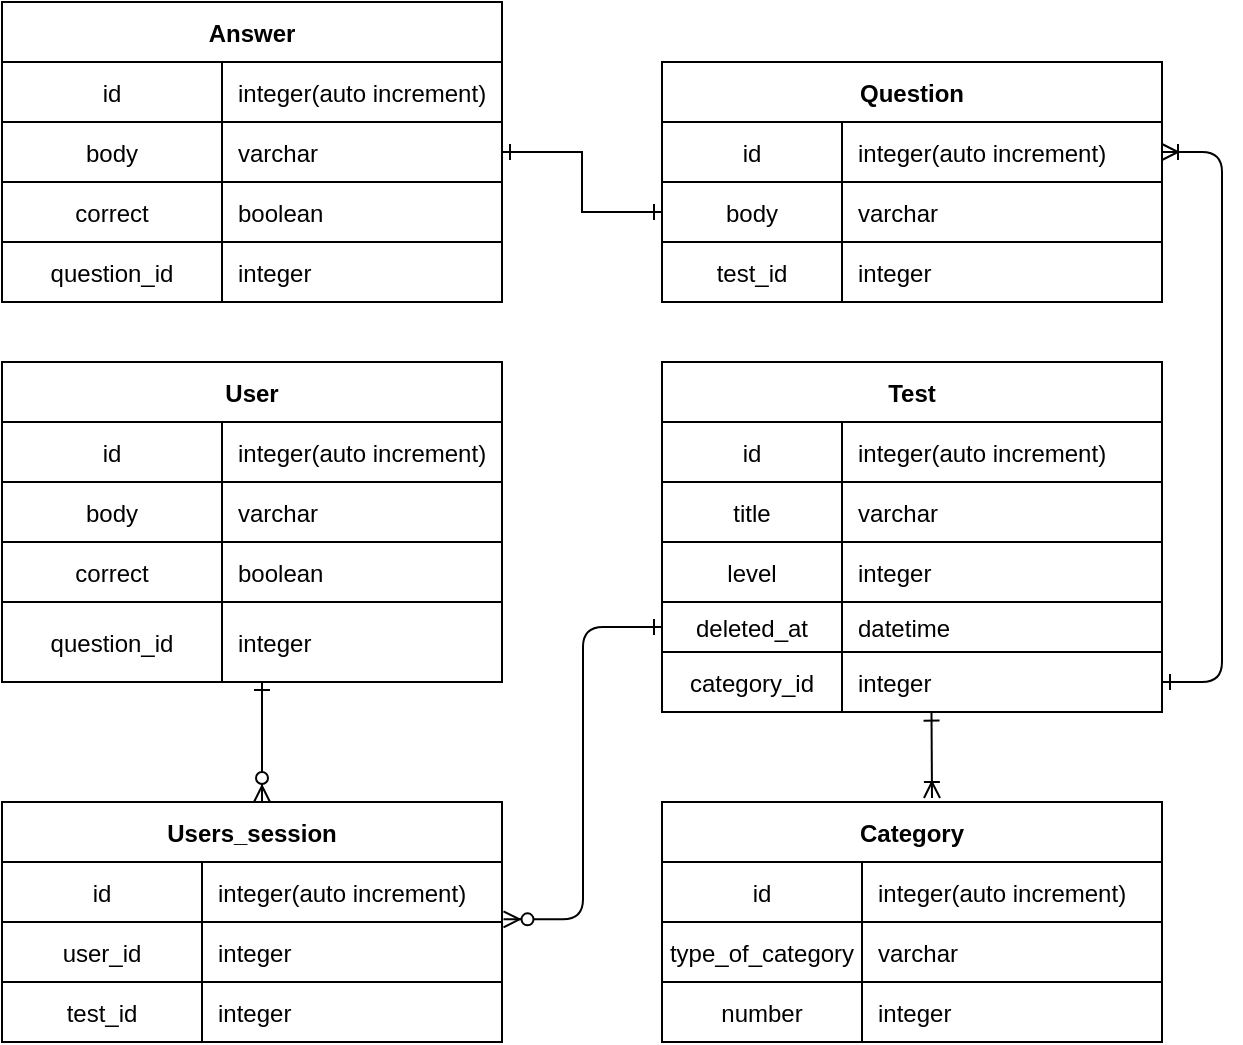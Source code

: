 <mxfile version="14.6.9" type="github"><diagram id="R2lEEEUBdFMjLlhIrx00" name="Page-1"><mxGraphModel dx="782" dy="497" grid="1" gridSize="10" guides="1" tooltips="1" connect="1" arrows="1" fold="1" page="1" pageScale="1" pageWidth="850" pageHeight="1100" math="0" shadow="0" extFonts="Permanent Marker^https://fonts.googleapis.com/css?family=Permanent+Marker"><root><mxCell id="0"/><mxCell id="1" parent="0"/><mxCell id="C-vyLk0tnHw3VtMMgP7b-12" value="" style="edgeStyle=entityRelationEdgeStyle;endArrow=ERone;startArrow=ERoneToMany;endFill=0;startFill=0;" parent="1" source="C-vyLk0tnHw3VtMMgP7b-3" target="C-vyLk0tnHw3VtMMgP7b-17" edge="1"><mxGeometry width="100" height="100" relative="1" as="geometry"><mxPoint x="400" y="180" as="sourcePoint"/><mxPoint x="460" y="205" as="targetPoint"/></mxGeometry></mxCell><mxCell id="C-vyLk0tnHw3VtMMgP7b-2" value="Question" style="shape=table;startSize=30;container=1;collapsible=1;childLayout=tableLayout;fixedRows=1;rowLines=0;fontStyle=1;align=center;resizeLast=1;" parent="1" vertex="1"><mxGeometry x="450" y="120" width="250" height="120" as="geometry"/></mxCell><mxCell id="C-vyLk0tnHw3VtMMgP7b-3" value="" style="shape=partialRectangle;collapsible=0;dropTarget=0;pointerEvents=0;fillColor=none;points=[[0,0.5],[1,0.5]];portConstraint=eastwest;top=0;left=0;right=0;bottom=1;" parent="C-vyLk0tnHw3VtMMgP7b-2" vertex="1"><mxGeometry y="30" width="250" height="30" as="geometry"/></mxCell><mxCell id="C-vyLk0tnHw3VtMMgP7b-4" value="id" style="shape=partialRectangle;overflow=hidden;connectable=0;fillColor=none;top=0;left=0;bottom=0;right=0;fontStyle=0;" parent="C-vyLk0tnHw3VtMMgP7b-3" vertex="1"><mxGeometry width="90" height="30" as="geometry"/></mxCell><mxCell id="C-vyLk0tnHw3VtMMgP7b-5" value="integer(auto increment)" style="shape=partialRectangle;overflow=hidden;connectable=0;fillColor=none;top=0;left=0;bottom=0;right=0;align=left;spacingLeft=6;fontStyle=0;" parent="C-vyLk0tnHw3VtMMgP7b-3" vertex="1"><mxGeometry x="90" width="160" height="30" as="geometry"/></mxCell><mxCell id="QXg5cKIMMQnff4yUN_RT-54" style="shape=partialRectangle;collapsible=0;dropTarget=0;pointerEvents=0;fillColor=none;points=[[0,0.5],[1,0.5]];portConstraint=eastwest;top=0;left=0;right=0;bottom=1;" parent="C-vyLk0tnHw3VtMMgP7b-2" vertex="1"><mxGeometry y="60" width="250" height="30" as="geometry"/></mxCell><mxCell id="QXg5cKIMMQnff4yUN_RT-55" value="body" style="shape=partialRectangle;overflow=hidden;connectable=0;fillColor=none;top=0;left=0;bottom=0;right=0;fontStyle=0;" parent="QXg5cKIMMQnff4yUN_RT-54" vertex="1"><mxGeometry width="90" height="30" as="geometry"/></mxCell><mxCell id="QXg5cKIMMQnff4yUN_RT-56" value="varchar" style="shape=partialRectangle;overflow=hidden;connectable=0;fillColor=none;top=0;left=0;bottom=0;right=0;align=left;spacingLeft=6;fontStyle=0;" parent="QXg5cKIMMQnff4yUN_RT-54" vertex="1"><mxGeometry x="90" width="160" height="30" as="geometry"/></mxCell><mxCell id="QXg5cKIMMQnff4yUN_RT-51" style="shape=partialRectangle;collapsible=0;dropTarget=0;pointerEvents=0;fillColor=none;points=[[0,0.5],[1,0.5]];portConstraint=eastwest;top=0;left=0;right=0;bottom=1;" parent="C-vyLk0tnHw3VtMMgP7b-2" vertex="1"><mxGeometry y="90" width="250" height="30" as="geometry"/></mxCell><mxCell id="QXg5cKIMMQnff4yUN_RT-52" value="test_id" style="shape=partialRectangle;overflow=hidden;connectable=0;fillColor=none;top=0;left=0;bottom=0;right=0;fontStyle=0;" parent="QXg5cKIMMQnff4yUN_RT-51" vertex="1"><mxGeometry width="90" height="30" as="geometry"/></mxCell><mxCell id="QXg5cKIMMQnff4yUN_RT-53" value="integer" style="shape=partialRectangle;overflow=hidden;connectable=0;fillColor=none;top=0;left=0;bottom=0;right=0;align=left;spacingLeft=6;fontStyle=0;" parent="QXg5cKIMMQnff4yUN_RT-51" vertex="1"><mxGeometry x="90" width="160" height="30" as="geometry"/></mxCell><mxCell id="C-vyLk0tnHw3VtMMgP7b-13" value="Test" style="shape=table;startSize=30;container=1;collapsible=1;childLayout=tableLayout;fixedRows=1;rowLines=0;fontStyle=1;align=center;resizeLast=1;" parent="1" vertex="1"><mxGeometry x="450" y="270" width="250" height="175" as="geometry"/></mxCell><mxCell id="C-vyLk0tnHw3VtMMgP7b-14" value="" style="shape=partialRectangle;collapsible=0;dropTarget=0;pointerEvents=0;fillColor=none;points=[[0,0.5],[1,0.5]];portConstraint=eastwest;top=0;left=0;right=0;bottom=1;" parent="C-vyLk0tnHw3VtMMgP7b-13" vertex="1"><mxGeometry y="30" width="250" height="30" as="geometry"/></mxCell><mxCell id="C-vyLk0tnHw3VtMMgP7b-15" value="id" style="shape=partialRectangle;overflow=hidden;connectable=0;fillColor=none;top=0;left=0;bottom=0;right=0;fontStyle=0;" parent="C-vyLk0tnHw3VtMMgP7b-14" vertex="1"><mxGeometry width="90" height="30" as="geometry"/></mxCell><mxCell id="C-vyLk0tnHw3VtMMgP7b-16" value="integer(auto increment)" style="shape=partialRectangle;overflow=hidden;connectable=0;fillColor=none;top=0;left=0;bottom=0;right=0;align=left;spacingLeft=6;fontStyle=0;" parent="C-vyLk0tnHw3VtMMgP7b-14" vertex="1"><mxGeometry x="90" width="160" height="30" as="geometry"/></mxCell><mxCell id="QXg5cKIMMQnff4yUN_RT-69" style="shape=partialRectangle;collapsible=0;dropTarget=0;pointerEvents=0;fillColor=none;points=[[0,0.5],[1,0.5]];portConstraint=eastwest;top=0;left=0;right=0;bottom=1;" parent="C-vyLk0tnHw3VtMMgP7b-13" vertex="1"><mxGeometry y="60" width="250" height="30" as="geometry"/></mxCell><mxCell id="QXg5cKIMMQnff4yUN_RT-70" value="title" style="shape=partialRectangle;overflow=hidden;connectable=0;fillColor=none;top=0;left=0;bottom=0;right=0;fontStyle=0;" parent="QXg5cKIMMQnff4yUN_RT-69" vertex="1"><mxGeometry width="90" height="30" as="geometry"/></mxCell><mxCell id="QXg5cKIMMQnff4yUN_RT-71" value="varchar" style="shape=partialRectangle;overflow=hidden;connectable=0;fillColor=none;top=0;left=0;bottom=0;right=0;align=left;spacingLeft=6;fontStyle=0;" parent="QXg5cKIMMQnff4yUN_RT-69" vertex="1"><mxGeometry x="90" width="160" height="30" as="geometry"/></mxCell><mxCell id="QXg5cKIMMQnff4yUN_RT-78" style="shape=partialRectangle;collapsible=0;dropTarget=0;pointerEvents=0;fillColor=none;points=[[0,0.5],[1,0.5]];portConstraint=eastwest;top=0;left=0;right=0;bottom=1;" parent="C-vyLk0tnHw3VtMMgP7b-13" vertex="1"><mxGeometry y="90" width="250" height="30" as="geometry"/></mxCell><mxCell id="QXg5cKIMMQnff4yUN_RT-79" value="level" style="shape=partialRectangle;overflow=hidden;connectable=0;fillColor=none;top=0;left=0;bottom=0;right=0;fontStyle=0;" parent="QXg5cKIMMQnff4yUN_RT-78" vertex="1"><mxGeometry width="90" height="30" as="geometry"/></mxCell><mxCell id="QXg5cKIMMQnff4yUN_RT-80" value="integer" style="shape=partialRectangle;overflow=hidden;connectable=0;fillColor=none;top=0;left=0;bottom=0;right=0;align=left;spacingLeft=6;fontStyle=0;" parent="QXg5cKIMMQnff4yUN_RT-78" vertex="1"><mxGeometry x="90" width="160" height="30" as="geometry"/></mxCell><mxCell id="QXg5cKIMMQnff4yUN_RT-75" style="shape=partialRectangle;collapsible=0;dropTarget=0;pointerEvents=0;fillColor=none;points=[[0,0.5],[1,0.5]];portConstraint=eastwest;top=0;left=0;right=0;bottom=1;" parent="C-vyLk0tnHw3VtMMgP7b-13" vertex="1"><mxGeometry y="120" width="250" height="25" as="geometry"/></mxCell><mxCell id="QXg5cKIMMQnff4yUN_RT-76" value="deleted_at" style="shape=partialRectangle;overflow=hidden;connectable=0;fillColor=none;top=0;left=0;bottom=0;right=0;fontStyle=0;" parent="QXg5cKIMMQnff4yUN_RT-75" vertex="1"><mxGeometry width="90" height="25" as="geometry"/></mxCell><mxCell id="QXg5cKIMMQnff4yUN_RT-77" value="datetime" style="shape=partialRectangle;overflow=hidden;connectable=0;fillColor=none;top=0;left=0;bottom=0;right=0;align=left;spacingLeft=6;fontStyle=0;" parent="QXg5cKIMMQnff4yUN_RT-75" vertex="1"><mxGeometry x="90" width="160" height="25" as="geometry"/></mxCell><mxCell id="C-vyLk0tnHw3VtMMgP7b-17" value="" style="shape=partialRectangle;collapsible=0;dropTarget=0;pointerEvents=0;fillColor=none;points=[[0,0.5],[1,0.5]];portConstraint=eastwest;top=0;left=0;right=0;bottom=0;" parent="C-vyLk0tnHw3VtMMgP7b-13" vertex="1"><mxGeometry y="145" width="250" height="30" as="geometry"/></mxCell><mxCell id="C-vyLk0tnHw3VtMMgP7b-18" value="category_id" style="shape=partialRectangle;overflow=hidden;connectable=0;fillColor=none;top=0;left=0;bottom=0;right=0;" parent="C-vyLk0tnHw3VtMMgP7b-17" vertex="1"><mxGeometry width="90" height="30" as="geometry"/></mxCell><mxCell id="C-vyLk0tnHw3VtMMgP7b-19" value="integer" style="shape=partialRectangle;overflow=hidden;connectable=0;fillColor=none;top=0;left=0;bottom=0;right=0;align=left;spacingLeft=6;" parent="C-vyLk0tnHw3VtMMgP7b-17" vertex="1"><mxGeometry x="90" width="160" height="30" as="geometry"/></mxCell><mxCell id="C-vyLk0tnHw3VtMMgP7b-23" value="Answer" style="shape=table;startSize=30;container=1;collapsible=1;childLayout=tableLayout;fixedRows=1;rowLines=0;fontStyle=1;align=center;resizeLast=1;" parent="1" vertex="1"><mxGeometry x="120" y="90" width="250" height="150" as="geometry"><mxRectangle x="120" y="120" width="80" height="30" as="alternateBounds"/></mxGeometry></mxCell><mxCell id="QXg5cKIMMQnff4yUN_RT-41" style="shape=partialRectangle;collapsible=0;dropTarget=0;pointerEvents=0;fillColor=none;points=[[0,0.5],[1,0.5]];portConstraint=eastwest;top=0;left=0;right=0;bottom=1;" parent="C-vyLk0tnHw3VtMMgP7b-23" vertex="1"><mxGeometry y="30" width="250" height="30" as="geometry"/></mxCell><mxCell id="QXg5cKIMMQnff4yUN_RT-42" value="id" style="shape=partialRectangle;overflow=hidden;connectable=0;fillColor=none;top=0;left=0;bottom=0;right=0;fontStyle=0;" parent="QXg5cKIMMQnff4yUN_RT-41" vertex="1"><mxGeometry width="110" height="30" as="geometry"/></mxCell><mxCell id="QXg5cKIMMQnff4yUN_RT-43" value="integer(auto increment)" style="shape=partialRectangle;overflow=hidden;connectable=0;fillColor=none;top=0;left=0;bottom=0;right=0;align=left;spacingLeft=6;fontStyle=0;" parent="QXg5cKIMMQnff4yUN_RT-41" vertex="1"><mxGeometry x="110" width="140" height="30" as="geometry"/></mxCell><mxCell id="C-vyLk0tnHw3VtMMgP7b-24" value="" style="shape=partialRectangle;collapsible=0;dropTarget=0;pointerEvents=0;fillColor=none;points=[[0,0.5],[1,0.5]];portConstraint=eastwest;top=0;left=0;right=0;bottom=1;" parent="C-vyLk0tnHw3VtMMgP7b-23" vertex="1"><mxGeometry y="60" width="250" height="30" as="geometry"/></mxCell><mxCell id="C-vyLk0tnHw3VtMMgP7b-25" value="body" style="shape=partialRectangle;overflow=hidden;connectable=0;fillColor=none;top=0;left=0;bottom=0;right=0;fontStyle=0;" parent="C-vyLk0tnHw3VtMMgP7b-24" vertex="1"><mxGeometry width="110" height="30" as="geometry"/></mxCell><mxCell id="C-vyLk0tnHw3VtMMgP7b-26" value="varchar" style="shape=partialRectangle;overflow=hidden;connectable=0;fillColor=none;top=0;left=0;bottom=0;right=0;align=left;spacingLeft=6;fontStyle=0;" parent="C-vyLk0tnHw3VtMMgP7b-24" vertex="1"><mxGeometry x="110" width="140" height="30" as="geometry"/></mxCell><mxCell id="QXg5cKIMMQnff4yUN_RT-38" style="shape=partialRectangle;collapsible=0;dropTarget=0;pointerEvents=0;fillColor=none;points=[[0,0.5],[1,0.5]];portConstraint=eastwest;top=0;left=0;right=0;bottom=1;" parent="C-vyLk0tnHw3VtMMgP7b-23" vertex="1"><mxGeometry y="90" width="250" height="30" as="geometry"/></mxCell><mxCell id="QXg5cKIMMQnff4yUN_RT-39" value="correct" style="shape=partialRectangle;overflow=hidden;connectable=0;fillColor=none;top=0;left=0;bottom=0;right=0;fontStyle=0;" parent="QXg5cKIMMQnff4yUN_RT-38" vertex="1"><mxGeometry width="110" height="30" as="geometry"/></mxCell><mxCell id="QXg5cKIMMQnff4yUN_RT-40" value="boolean" style="shape=partialRectangle;overflow=hidden;connectable=0;fillColor=none;top=0;left=0;bottom=0;right=0;align=left;spacingLeft=6;fontStyle=0;" parent="QXg5cKIMMQnff4yUN_RT-38" vertex="1"><mxGeometry x="110" width="140" height="30" as="geometry"/></mxCell><mxCell id="QXg5cKIMMQnff4yUN_RT-35" style="shape=partialRectangle;collapsible=0;dropTarget=0;pointerEvents=0;fillColor=none;points=[[0,0.5],[1,0.5]];portConstraint=eastwest;top=0;left=0;right=0;bottom=1;" parent="C-vyLk0tnHw3VtMMgP7b-23" vertex="1"><mxGeometry y="120" width="250" height="30" as="geometry"/></mxCell><mxCell id="QXg5cKIMMQnff4yUN_RT-36" value="question_id" style="shape=partialRectangle;overflow=hidden;connectable=0;fillColor=none;top=0;left=0;bottom=0;right=0;fontStyle=0;" parent="QXg5cKIMMQnff4yUN_RT-35" vertex="1"><mxGeometry width="110" height="30" as="geometry"/></mxCell><mxCell id="QXg5cKIMMQnff4yUN_RT-37" value="integer" style="shape=partialRectangle;overflow=hidden;connectable=0;fillColor=none;top=0;left=0;bottom=0;right=0;align=left;spacingLeft=6;fontStyle=0;" parent="QXg5cKIMMQnff4yUN_RT-35" vertex="1"><mxGeometry x="110" width="140" height="30" as="geometry"/></mxCell><mxCell id="QXg5cKIMMQnff4yUN_RT-10" value="Category" style="shape=table;startSize=30;container=1;collapsible=1;childLayout=tableLayout;fixedRows=1;rowLines=0;fontStyle=1;align=center;resizeLast=1;" parent="1" vertex="1"><mxGeometry x="450" y="490" width="250" height="120" as="geometry"/></mxCell><mxCell id="QXg5cKIMMQnff4yUN_RT-11" value="" style="shape=partialRectangle;collapsible=0;dropTarget=0;pointerEvents=0;fillColor=none;points=[[0,0.5],[1,0.5]];portConstraint=eastwest;top=0;left=0;right=0;bottom=1;" parent="QXg5cKIMMQnff4yUN_RT-10" vertex="1"><mxGeometry y="30" width="250" height="30" as="geometry"/></mxCell><mxCell id="QXg5cKIMMQnff4yUN_RT-12" value="id" style="shape=partialRectangle;overflow=hidden;connectable=0;fillColor=none;top=0;left=0;bottom=0;right=0;fontStyle=0;" parent="QXg5cKIMMQnff4yUN_RT-11" vertex="1"><mxGeometry width="100" height="30" as="geometry"/></mxCell><mxCell id="QXg5cKIMMQnff4yUN_RT-13" value="integer(auto increment)" style="shape=partialRectangle;overflow=hidden;connectable=0;fillColor=none;top=0;left=0;bottom=0;right=0;align=left;spacingLeft=6;fontStyle=0;" parent="QXg5cKIMMQnff4yUN_RT-11" vertex="1"><mxGeometry x="100" width="150" height="30" as="geometry"/></mxCell><mxCell id="QXg5cKIMMQnff4yUN_RT-82" style="shape=partialRectangle;collapsible=0;dropTarget=0;pointerEvents=0;fillColor=none;points=[[0,0.5],[1,0.5]];portConstraint=eastwest;top=0;left=0;right=0;bottom=1;" parent="QXg5cKIMMQnff4yUN_RT-10" vertex="1"><mxGeometry y="60" width="250" height="30" as="geometry"/></mxCell><mxCell id="QXg5cKIMMQnff4yUN_RT-83" value="type_of_category" style="shape=partialRectangle;overflow=hidden;connectable=0;fillColor=none;top=0;left=0;bottom=0;right=0;fontStyle=0;" parent="QXg5cKIMMQnff4yUN_RT-82" vertex="1"><mxGeometry width="100" height="30" as="geometry"/></mxCell><mxCell id="QXg5cKIMMQnff4yUN_RT-84" value="varchar" style="shape=partialRectangle;overflow=hidden;connectable=0;fillColor=none;top=0;left=0;bottom=0;right=0;align=left;spacingLeft=6;fontStyle=0;" parent="QXg5cKIMMQnff4yUN_RT-82" vertex="1"><mxGeometry x="100" width="150" height="30" as="geometry"/></mxCell><mxCell id="QXg5cKIMMQnff4yUN_RT-14" value="" style="shape=partialRectangle;collapsible=0;dropTarget=0;pointerEvents=0;fillColor=none;points=[[0,0.5],[1,0.5]];portConstraint=eastwest;top=0;left=0;right=0;bottom=0;" parent="QXg5cKIMMQnff4yUN_RT-10" vertex="1"><mxGeometry y="90" width="250" height="30" as="geometry"/></mxCell><mxCell id="QXg5cKIMMQnff4yUN_RT-15" value="number" style="shape=partialRectangle;overflow=hidden;connectable=0;fillColor=none;top=0;left=0;bottom=0;right=0;" parent="QXg5cKIMMQnff4yUN_RT-14" vertex="1"><mxGeometry width="100" height="30" as="geometry"/></mxCell><mxCell id="QXg5cKIMMQnff4yUN_RT-16" value="integer" style="shape=partialRectangle;overflow=hidden;connectable=0;fillColor=none;top=0;left=0;bottom=0;right=0;align=left;spacingLeft=6;" parent="QXg5cKIMMQnff4yUN_RT-14" vertex="1"><mxGeometry x="100" width="150" height="30" as="geometry"/></mxCell><mxCell id="QXg5cKIMMQnff4yUN_RT-65" value="" style="edgeStyle=orthogonalEdgeStyle;rounded=0;orthogonalLoop=1;jettySize=auto;html=1;exitX=1;exitY=0.5;exitDx=0;exitDy=0;entryX=0;entryY=0.5;entryDx=0;entryDy=0;endArrow=ERone;endFill=0;startArrow=ERone;startFill=0;" parent="1" source="C-vyLk0tnHw3VtMMgP7b-24" target="QXg5cKIMMQnff4yUN_RT-54" edge="1"><mxGeometry relative="1" as="geometry"><mxPoint x="255" y="290" as="sourcePoint"/><mxPoint x="255" y="370" as="targetPoint"/></mxGeometry></mxCell><mxCell id="QXg5cKIMMQnff4yUN_RT-81" value="" style="endArrow=ERone;startArrow=ERoneToMany;endFill=0;startFill=0;entryX=0.539;entryY=1.011;entryDx=0;entryDy=0;entryPerimeter=0;" parent="1" target="C-vyLk0tnHw3VtMMgP7b-17" edge="1"><mxGeometry width="100" height="100" relative="1" as="geometry"><mxPoint x="585" y="488" as="sourcePoint"/><mxPoint x="586" y="445" as="targetPoint"/></mxGeometry></mxCell><mxCell id="QXg5cKIMMQnff4yUN_RT-87" value="User" style="shape=table;startSize=30;container=1;collapsible=1;childLayout=tableLayout;fixedRows=1;rowLines=0;fontStyle=1;align=center;resizeLast=1;" parent="1" vertex="1"><mxGeometry x="120" y="270" width="250" height="160" as="geometry"><mxRectangle x="120" y="120" width="80" height="30" as="alternateBounds"/></mxGeometry></mxCell><mxCell id="QXg5cKIMMQnff4yUN_RT-88" style="shape=partialRectangle;collapsible=0;dropTarget=0;pointerEvents=0;fillColor=none;points=[[0,0.5],[1,0.5]];portConstraint=eastwest;top=0;left=0;right=0;bottom=1;" parent="QXg5cKIMMQnff4yUN_RT-87" vertex="1"><mxGeometry y="30" width="250" height="30" as="geometry"/></mxCell><mxCell id="QXg5cKIMMQnff4yUN_RT-89" value="id" style="shape=partialRectangle;overflow=hidden;connectable=0;fillColor=none;top=0;left=0;bottom=0;right=0;fontStyle=0;" parent="QXg5cKIMMQnff4yUN_RT-88" vertex="1"><mxGeometry width="110" height="30" as="geometry"/></mxCell><mxCell id="QXg5cKIMMQnff4yUN_RT-90" value="integer(auto increment)" style="shape=partialRectangle;overflow=hidden;connectable=0;fillColor=none;top=0;left=0;bottom=0;right=0;align=left;spacingLeft=6;fontStyle=0;" parent="QXg5cKIMMQnff4yUN_RT-88" vertex="1"><mxGeometry x="110" width="140" height="30" as="geometry"/></mxCell><mxCell id="QXg5cKIMMQnff4yUN_RT-91" value="" style="shape=partialRectangle;collapsible=0;dropTarget=0;pointerEvents=0;fillColor=none;points=[[0,0.5],[1,0.5]];portConstraint=eastwest;top=0;left=0;right=0;bottom=1;" parent="QXg5cKIMMQnff4yUN_RT-87" vertex="1"><mxGeometry y="60" width="250" height="30" as="geometry"/></mxCell><mxCell id="QXg5cKIMMQnff4yUN_RT-92" value="body" style="shape=partialRectangle;overflow=hidden;connectable=0;fillColor=none;top=0;left=0;bottom=0;right=0;fontStyle=0;" parent="QXg5cKIMMQnff4yUN_RT-91" vertex="1"><mxGeometry width="110" height="30" as="geometry"/></mxCell><mxCell id="QXg5cKIMMQnff4yUN_RT-93" value="varchar" style="shape=partialRectangle;overflow=hidden;connectable=0;fillColor=none;top=0;left=0;bottom=0;right=0;align=left;spacingLeft=6;fontStyle=0;" parent="QXg5cKIMMQnff4yUN_RT-91" vertex="1"><mxGeometry x="110" width="140" height="30" as="geometry"/></mxCell><mxCell id="QXg5cKIMMQnff4yUN_RT-94" style="shape=partialRectangle;collapsible=0;dropTarget=0;pointerEvents=0;fillColor=none;points=[[0,0.5],[1,0.5]];portConstraint=eastwest;top=0;left=0;right=0;bottom=1;" parent="QXg5cKIMMQnff4yUN_RT-87" vertex="1"><mxGeometry y="90" width="250" height="30" as="geometry"/></mxCell><mxCell id="QXg5cKIMMQnff4yUN_RT-95" value="correct" style="shape=partialRectangle;overflow=hidden;connectable=0;fillColor=none;top=0;left=0;bottom=0;right=0;fontStyle=0;" parent="QXg5cKIMMQnff4yUN_RT-94" vertex="1"><mxGeometry width="110" height="30" as="geometry"/></mxCell><mxCell id="QXg5cKIMMQnff4yUN_RT-96" value="boolean" style="shape=partialRectangle;overflow=hidden;connectable=0;fillColor=none;top=0;left=0;bottom=0;right=0;align=left;spacingLeft=6;fontStyle=0;" parent="QXg5cKIMMQnff4yUN_RT-94" vertex="1"><mxGeometry x="110" width="140" height="30" as="geometry"/></mxCell><mxCell id="QXg5cKIMMQnff4yUN_RT-97" style="shape=partialRectangle;collapsible=0;dropTarget=0;pointerEvents=0;fillColor=none;points=[[0,0.5],[1,0.5]];portConstraint=eastwest;top=0;left=0;right=0;bottom=1;" parent="QXg5cKIMMQnff4yUN_RT-87" vertex="1"><mxGeometry y="120" width="250" height="40" as="geometry"/></mxCell><mxCell id="QXg5cKIMMQnff4yUN_RT-98" value="question_id" style="shape=partialRectangle;overflow=hidden;connectable=0;fillColor=none;top=0;left=0;bottom=0;right=0;fontStyle=0;" parent="QXg5cKIMMQnff4yUN_RT-97" vertex="1"><mxGeometry width="110" height="40" as="geometry"/></mxCell><mxCell id="QXg5cKIMMQnff4yUN_RT-99" value="integer" style="shape=partialRectangle;overflow=hidden;connectable=0;fillColor=none;top=0;left=0;bottom=0;right=0;align=left;spacingLeft=6;fontStyle=0;" parent="QXg5cKIMMQnff4yUN_RT-97" vertex="1"><mxGeometry x="110" width="140" height="40" as="geometry"/></mxCell><mxCell id="QXg5cKIMMQnff4yUN_RT-100" value="Users_session" style="shape=table;startSize=30;container=1;collapsible=1;childLayout=tableLayout;fixedRows=1;rowLines=0;fontStyle=1;align=center;resizeLast=1;" parent="1" vertex="1"><mxGeometry x="120" y="490" width="250" height="120" as="geometry"/></mxCell><mxCell id="QXg5cKIMMQnff4yUN_RT-101" value="" style="shape=partialRectangle;collapsible=0;dropTarget=0;pointerEvents=0;fillColor=none;points=[[0,0.5],[1,0.5]];portConstraint=eastwest;top=0;left=0;right=0;bottom=1;" parent="QXg5cKIMMQnff4yUN_RT-100" vertex="1"><mxGeometry y="30" width="250" height="30" as="geometry"/></mxCell><mxCell id="QXg5cKIMMQnff4yUN_RT-102" value="id" style="shape=partialRectangle;overflow=hidden;connectable=0;fillColor=none;top=0;left=0;bottom=0;right=0;fontStyle=0;" parent="QXg5cKIMMQnff4yUN_RT-101" vertex="1"><mxGeometry width="100" height="30" as="geometry"/></mxCell><mxCell id="QXg5cKIMMQnff4yUN_RT-103" value="integer(auto increment)" style="shape=partialRectangle;overflow=hidden;connectable=0;fillColor=none;top=0;left=0;bottom=0;right=0;align=left;spacingLeft=6;fontStyle=0;" parent="QXg5cKIMMQnff4yUN_RT-101" vertex="1"><mxGeometry x="100" width="150" height="30" as="geometry"/></mxCell><mxCell id="QXg5cKIMMQnff4yUN_RT-104" style="shape=partialRectangle;collapsible=0;dropTarget=0;pointerEvents=0;fillColor=none;points=[[0,0.5],[1,0.5]];portConstraint=eastwest;top=0;left=0;right=0;bottom=1;" parent="QXg5cKIMMQnff4yUN_RT-100" vertex="1"><mxGeometry y="60" width="250" height="30" as="geometry"/></mxCell><mxCell id="QXg5cKIMMQnff4yUN_RT-105" value="user_id" style="shape=partialRectangle;overflow=hidden;connectable=0;fillColor=none;top=0;left=0;bottom=0;right=0;fontStyle=0;" parent="QXg5cKIMMQnff4yUN_RT-104" vertex="1"><mxGeometry width="100" height="30" as="geometry"/></mxCell><mxCell id="QXg5cKIMMQnff4yUN_RT-106" value="integer" style="shape=partialRectangle;overflow=hidden;connectable=0;fillColor=none;top=0;left=0;bottom=0;right=0;align=left;spacingLeft=6;fontStyle=0;" parent="QXg5cKIMMQnff4yUN_RT-104" vertex="1"><mxGeometry x="100" width="150" height="30" as="geometry"/></mxCell><mxCell id="QXg5cKIMMQnff4yUN_RT-107" value="" style="shape=partialRectangle;collapsible=0;dropTarget=0;pointerEvents=0;fillColor=none;points=[[0,0.5],[1,0.5]];portConstraint=eastwest;top=0;left=0;right=0;bottom=0;" parent="QXg5cKIMMQnff4yUN_RT-100" vertex="1"><mxGeometry y="90" width="250" height="30" as="geometry"/></mxCell><mxCell id="QXg5cKIMMQnff4yUN_RT-108" value="test_id" style="shape=partialRectangle;overflow=hidden;connectable=0;fillColor=none;top=0;left=0;bottom=0;right=0;" parent="QXg5cKIMMQnff4yUN_RT-107" vertex="1"><mxGeometry width="100" height="30" as="geometry"/></mxCell><mxCell id="QXg5cKIMMQnff4yUN_RT-109" value="integer" style="shape=partialRectangle;overflow=hidden;connectable=0;fillColor=none;top=0;left=0;bottom=0;right=0;align=left;spacingLeft=6;" parent="QXg5cKIMMQnff4yUN_RT-107" vertex="1"><mxGeometry x="100" width="150" height="30" as="geometry"/></mxCell><mxCell id="QXg5cKIMMQnff4yUN_RT-110" value="" style="endArrow=ERone;startArrow=ERzeroToMany;endFill=0;startFill=1;entryX=0;entryY=0.5;entryDx=0;entryDy=0;exitX=1.003;exitY=-0.044;exitDx=0;exitDy=0;exitPerimeter=0;edgeStyle=elbowEdgeStyle;" parent="1" source="QXg5cKIMMQnff4yUN_RT-104" target="QXg5cKIMMQnff4yUN_RT-75" edge="1"><mxGeometry width="100" height="100" relative="1" as="geometry"><mxPoint x="390.25" y="571.67" as="sourcePoint"/><mxPoint x="390" y="529" as="targetPoint"/></mxGeometry></mxCell><mxCell id="QXg5cKIMMQnff4yUN_RT-111" value="" style="endArrow=ERone;startArrow=ERzeroToMany;endFill=0;startFill=1;edgeStyle=elbowEdgeStyle;" parent="1" target="QXg5cKIMMQnff4yUN_RT-97" edge="1"><mxGeometry width="100" height="100" relative="1" as="geometry"><mxPoint x="250" y="490" as="sourcePoint"/><mxPoint x="329.25" y="343.82" as="targetPoint"/></mxGeometry></mxCell></root></mxGraphModel></diagram></mxfile>